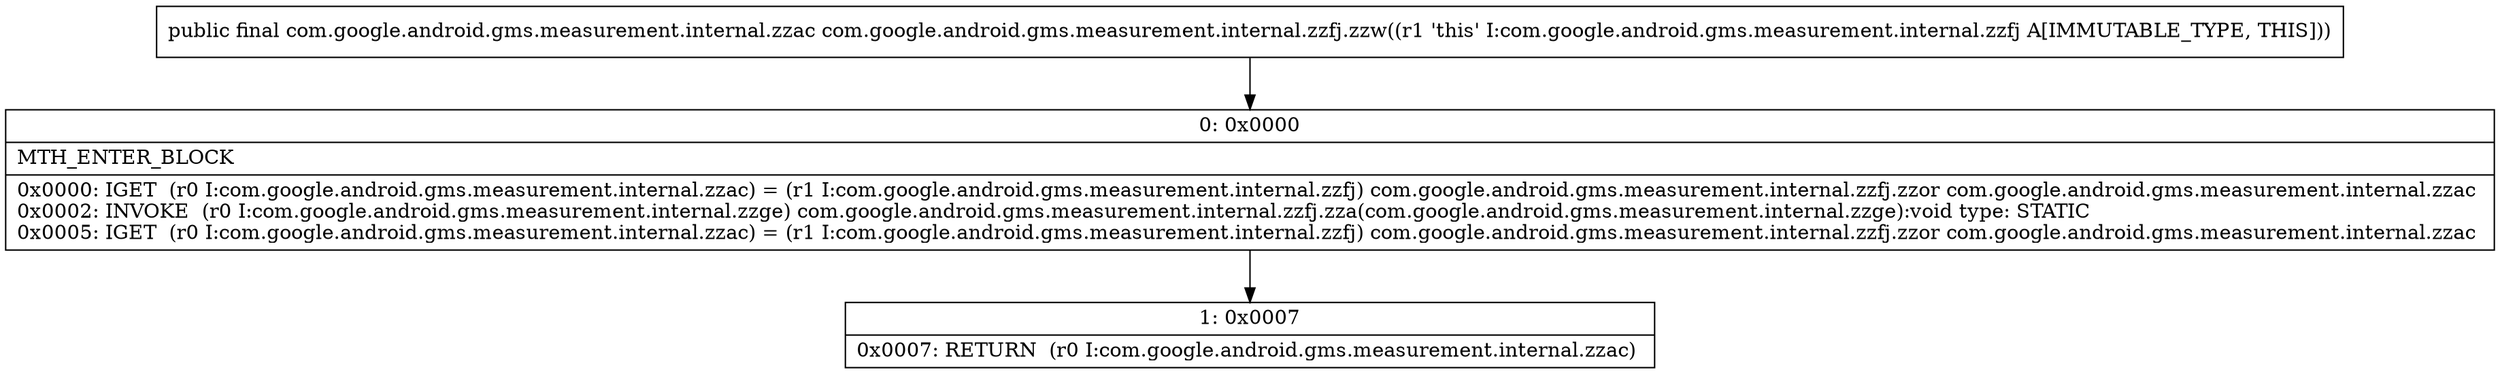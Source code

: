 digraph "CFG forcom.google.android.gms.measurement.internal.zzfj.zzw()Lcom\/google\/android\/gms\/measurement\/internal\/zzac;" {
Node_0 [shape=record,label="{0\:\ 0x0000|MTH_ENTER_BLOCK\l|0x0000: IGET  (r0 I:com.google.android.gms.measurement.internal.zzac) = (r1 I:com.google.android.gms.measurement.internal.zzfj) com.google.android.gms.measurement.internal.zzfj.zzor com.google.android.gms.measurement.internal.zzac \l0x0002: INVOKE  (r0 I:com.google.android.gms.measurement.internal.zzge) com.google.android.gms.measurement.internal.zzfj.zza(com.google.android.gms.measurement.internal.zzge):void type: STATIC \l0x0005: IGET  (r0 I:com.google.android.gms.measurement.internal.zzac) = (r1 I:com.google.android.gms.measurement.internal.zzfj) com.google.android.gms.measurement.internal.zzfj.zzor com.google.android.gms.measurement.internal.zzac \l}"];
Node_1 [shape=record,label="{1\:\ 0x0007|0x0007: RETURN  (r0 I:com.google.android.gms.measurement.internal.zzac) \l}"];
MethodNode[shape=record,label="{public final com.google.android.gms.measurement.internal.zzac com.google.android.gms.measurement.internal.zzfj.zzw((r1 'this' I:com.google.android.gms.measurement.internal.zzfj A[IMMUTABLE_TYPE, THIS])) }"];
MethodNode -> Node_0;
Node_0 -> Node_1;
}


